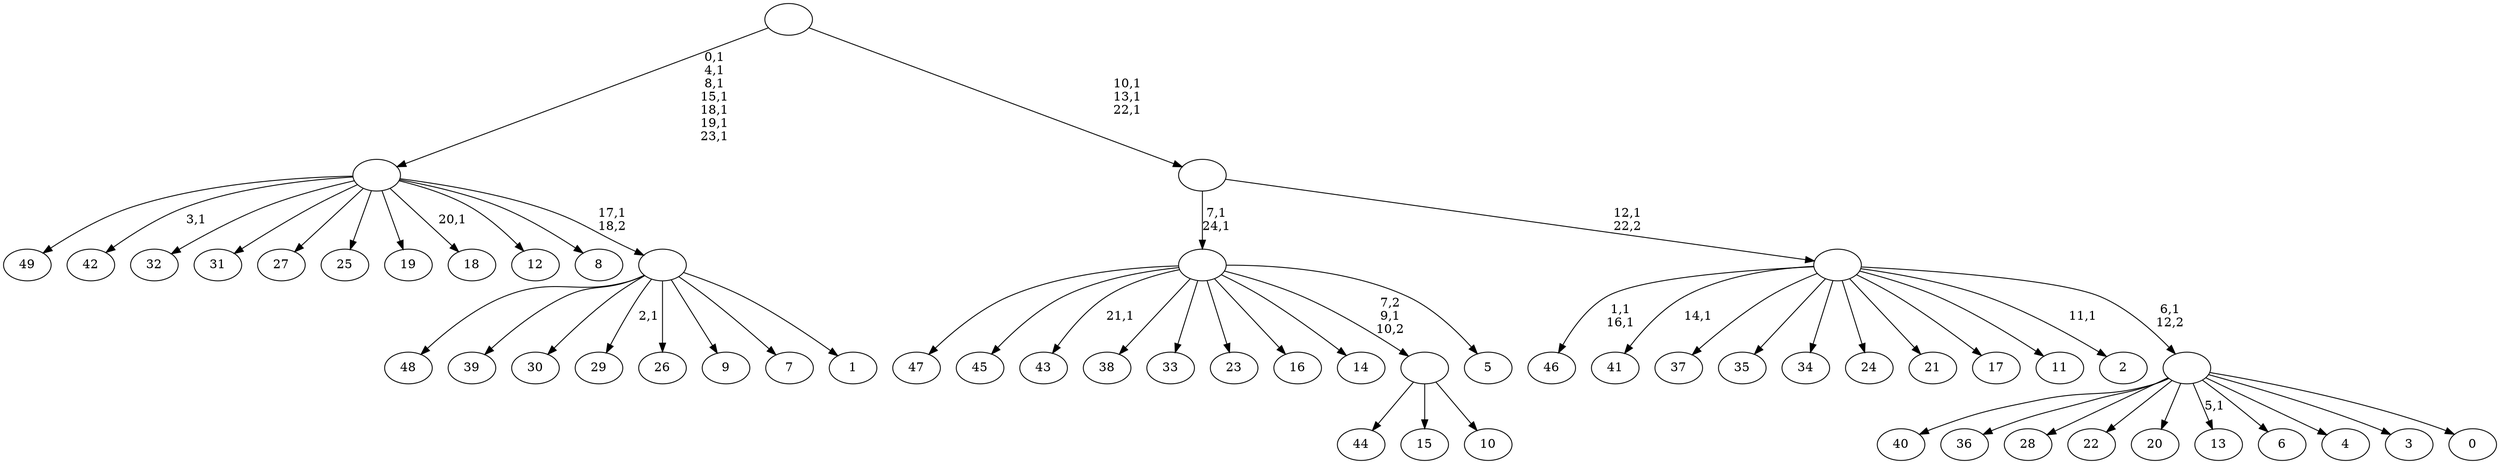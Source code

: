 digraph T {
	75 [label="49"]
	74 [label="48"]
	73 [label="47"]
	72 [label="46"]
	69 [label="45"]
	68 [label="44"]
	67 [label="43"]
	65 [label="42"]
	63 [label="41"]
	61 [label="40"]
	60 [label="39"]
	59 [label="38"]
	58 [label="37"]
	57 [label="36"]
	56 [label="35"]
	55 [label="34"]
	54 [label="33"]
	53 [label="32"]
	52 [label="31"]
	51 [label="30"]
	50 [label="29"]
	48 [label="28"]
	47 [label="27"]
	46 [label="26"]
	45 [label="25"]
	44 [label="24"]
	43 [label="23"]
	42 [label="22"]
	41 [label="21"]
	40 [label="20"]
	39 [label="19"]
	38 [label="18"]
	36 [label="17"]
	35 [label="16"]
	34 [label="15"]
	33 [label="14"]
	32 [label="13"]
	30 [label="12"]
	29 [label="11"]
	28 [label="10"]
	27 [label=""]
	26 [label="9"]
	25 [label="8"]
	24 [label="7"]
	23 [label="6"]
	22 [label="5"]
	21 [label=""]
	19 [label="4"]
	18 [label="3"]
	17 [label="2"]
	15 [label="1"]
	14 [label=""]
	13 [label=""]
	6 [label="0"]
	5 [label=""]
	4 [label=""]
	3 [label=""]
	0 [label=""]
	27 -> 68 [label=""]
	27 -> 34 [label=""]
	27 -> 28 [label=""]
	21 -> 67 [label="21,1"]
	21 -> 73 [label=""]
	21 -> 69 [label=""]
	21 -> 59 [label=""]
	21 -> 54 [label=""]
	21 -> 43 [label=""]
	21 -> 35 [label=""]
	21 -> 33 [label=""]
	21 -> 27 [label="7,2\n9,1\n10,2"]
	21 -> 22 [label=""]
	14 -> 50 [label="2,1"]
	14 -> 74 [label=""]
	14 -> 60 [label=""]
	14 -> 51 [label=""]
	14 -> 46 [label=""]
	14 -> 26 [label=""]
	14 -> 24 [label=""]
	14 -> 15 [label=""]
	13 -> 38 [label="20,1"]
	13 -> 65 [label="3,1"]
	13 -> 75 [label=""]
	13 -> 53 [label=""]
	13 -> 52 [label=""]
	13 -> 47 [label=""]
	13 -> 45 [label=""]
	13 -> 39 [label=""]
	13 -> 30 [label=""]
	13 -> 25 [label=""]
	13 -> 14 [label="17,1\n18,2"]
	5 -> 32 [label="5,1"]
	5 -> 61 [label=""]
	5 -> 57 [label=""]
	5 -> 48 [label=""]
	5 -> 42 [label=""]
	5 -> 40 [label=""]
	5 -> 23 [label=""]
	5 -> 19 [label=""]
	5 -> 18 [label=""]
	5 -> 6 [label=""]
	4 -> 17 [label="11,1"]
	4 -> 63 [label="14,1"]
	4 -> 72 [label="1,1\n16,1"]
	4 -> 58 [label=""]
	4 -> 56 [label=""]
	4 -> 55 [label=""]
	4 -> 44 [label=""]
	4 -> 41 [label=""]
	4 -> 36 [label=""]
	4 -> 29 [label=""]
	4 -> 5 [label="6,1\n12,2"]
	3 -> 21 [label="7,1\n24,1"]
	3 -> 4 [label="12,1\n22,2"]
	0 -> 3 [label="10,1\n13,1\n22,1"]
	0 -> 13 [label="0,1\n4,1\n8,1\n15,1\n18,1\n19,1\n23,1"]
}
